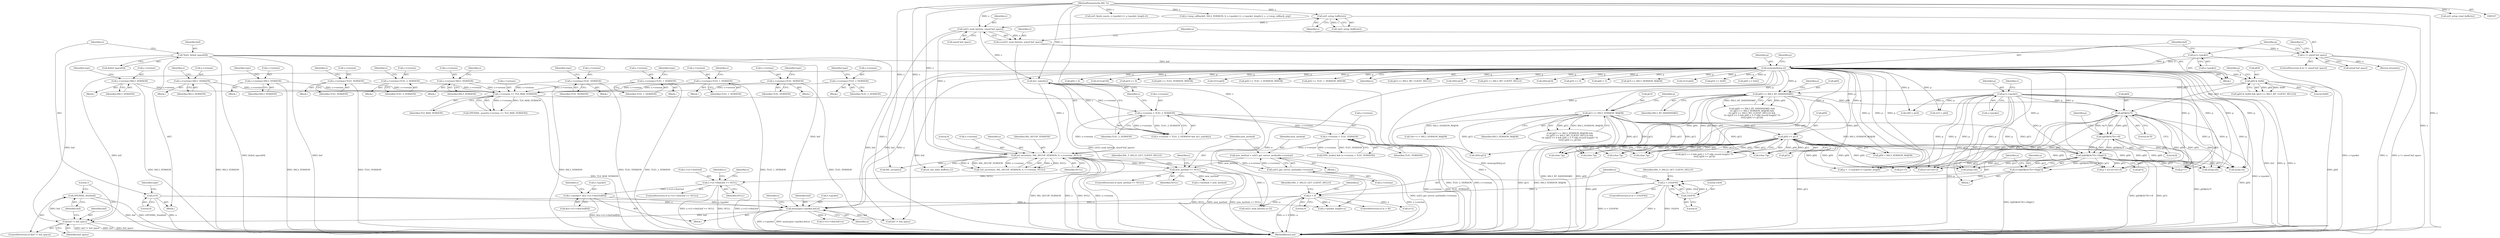 digraph "0_openssl_392fa7a952e97d82eac6958c81ed1e256e6b8ca5@API" {
"1001270" [label="(Call,OPENSSL_free(buf))"];
"1001267" [label="(Call,buf != buf_space)"];
"1000215" [label="(Call,memcpy(buf,p,n))"];
"1000152" [label="(Call,*buf= &(buf_space[0]))"];
"1000210" [label="(Call,p=s->packet)"];
"1000204" [label="(Call,n != sizeof buf_space)"];
"1000197" [label="(Call,n=ssl23_read_bytes(s, sizeof buf_space))"];
"1000199" [label="(Call,ssl23_read_bytes(s, sizeof buf_space))"];
"1000194" [label="(Call,ssl3_setup_buffers(s))"];
"1000148" [label="(MethodParameterIn,SSL *s)"];
"1001167" [label="(Call,memcpy(s->packet,buf,n))"];
"1001153" [label="(Call,s->packet= &(s->s3->rbuf.buf[0]))"];
"1001139" [label="(Call,s->s3->rbuf.buf == NULL)"];
"1001104" [label="(Call,new_method == NULL)"];
"1001097" [label="(Call,new_method = ssl23_get_server_method(s->version))"];
"1001099" [label="(Call,ssl23_get_server_method(s->version))"];
"1000723" [label="(Call,ssl_security(s, SSL_SECOP_VERSION, 0, s->version, NULL))"];
"1000701" [label="(Call,tls1_suiteb(s))"];
"1000696" [label="(Call,s->version < TLS1_2_VERSION)"];
"1000689" [label="(Call,s->version <= TLS_MAX_VERSION)"];
"1000606" [label="(Call,s->version=SSL3_VERSION)"];
"1000375" [label="(Call,s->version=SSL3_VERSION)"];
"1000588" [label="(Call,s->version=SSL3_VERSION)"];
"1000356" [label="(Call,s->version=TLS1_VERSION)"];
"1000312" [label="(Call,s->version=TLS1_2_VERSION)"];
"1000406" [label="(Call,s->version=SSL3_VERSION)"];
"1000623" [label="(Call,s->version=TLS1_VERSION)"];
"1000554" [label="(Call,s->version=TLS1_1_VERSION)"];
"1000337" [label="(Call,s->version=TLS1_1_VERSION)"];
"1000571" [label="(Call,s->version=TLS1_VERSION)"];
"1000531" [label="(Call,s->version=TLS1_2_VERSION)"];
"1000711" [label="(Call,s->version < TLS1_VERSION)"];
"1000167" [label="(Call,n=0)"];
"1000790" [label="(Call,n < 9)"];
"1000779" [label="(Call,n > (1024*4))"];
"1000765" [label="(Call,n=((p[0]&0x7f)<<8)|p[1])"];
"1000767" [label="(Call,((p[0]&0x7f)<<8)|p[1])"];
"1000768" [label="(Call,(p[0]&0x7f)<<8)"];
"1000769" [label="(Call,p[0]&0x7f)"];
"1000746" [label="(Call,p=s->packet)"];
"1000221" [label="(Call,p[0] & 0x80)"];
"1000430" [label="(Call,p[0] == SSL3_RT_HANDSHAKE)"];
"1000436" [label="(Call,p[1] == SSL3_VERSION_MAJOR)"];
"1000459" [label="(Call,p[9] >= p[1])"];
"1000781" [label="(Call,1024*4)"];
"1000481" [label="(Call,p[4] < 6)"];
"1000503" [label="(Call,v[1]=p[10])"];
"1000783" [label="(Literal,4)"];
"1001147" [label="(Identifier,NULL)"];
"1001268" [label="(Identifier,buf)"];
"1001151" [label="(Identifier,s)"];
"1000637" [label="(Call,(char *)p)"];
"1000782" [label="(Literal,1024)"];
"1000792" [label="(Literal,9)"];
"1000195" [label="(Identifier,s)"];
"1000811" [label="(Call,ssl3_finish_mac(s, s->packet+2, s->packet_length-2))"];
"1000200" [label="(Identifier,s)"];
"1001099" [label="(Call,ssl23_get_server_method(s->version))"];
"1000712" [label="(Call,s->version)"];
"1000747" [label="(Identifier,p)"];
"1000492" [label="(Call,p[9] > SSL3_VERSION_MAJOR)"];
"1000336" [label="(Block,)"];
"1001114" [label="(Identifier,s)"];
"1000711" [label="(Call,s->version < TLS1_VERSION)"];
"1000222" [label="(Call,p[0])"];
"1000765" [label="(Call,n=((p[0]&0x7f)<<8)|p[1])"];
"1000769" [label="(Call,p[0]&0x7f)"];
"1000572" [label="(Call,s->version)"];
"1000715" [label="(Identifier,TLS1_VERSION)"];
"1000537" [label="(Identifier,type)"];
"1001269" [label="(Identifier,buf_space)"];
"1000827" [label="(Call,s->msg_callback(0, SSL2_VERSION, 0, s->packet+2, s->packet_length-2, s, s->msg_callback_arg))"];
"1000606" [label="(Call,s->version=SSL3_VERSION)"];
"1000646" [label="(Call,(char *)p)"];
"1000220" [label="(Call,(p[0] & 0x80) && (p[2] == SSL2_MT_CLIENT_HELLO))"];
"1001177" [label="(Identifier,s)"];
"1001138" [label="(ControlStructure,if (s->s3->rbuf.buf == NULL))"];
"1001275" [label="(MethodReturn,int)"];
"1000689" [label="(Call,s->version <= TLS_MAX_VERSION)"];
"1000203" [label="(ControlStructure,if (n != sizeof buf_space))"];
"1000588" [label="(Call,s->version=SSL3_VERSION)"];
"1000449" [label="(Call,p[3] == 0)"];
"1000558" [label="(Identifier,TLS1_1_VERSION)"];
"1000776" [label="(Identifier,p)"];
"1000790" [label="(Call,n < 9)"];
"1000725" [label="(Identifier,SSL_SECOP_VERSION)"];
"1000774" [label="(Literal,8)"];
"1000746" [label="(Call,p=s->packet)"];
"1001008" [label="(Call,p+csl+sil+cl)"];
"1000587" [label="(Block,)"];
"1000292" [label="(Call,p[4] >= TLS1_VERSION_MINOR)"];
"1000312" [label="(Call,s->version=TLS1_2_VERSION)"];
"1000252" [label="(Call,v[1]=p[4])"];
"1000341" [label="(Identifier,TLS1_1_VERSION)"];
"1000460" [label="(Call,p[9])"];
"1001274" [label="(Literal,1)"];
"1000553" [label="(Block,)"];
"1000850" [label="(Call,p+=5)"];
"1000770" [label="(Call,p[0])"];
"1001167" [label="(Call,memcpy(s->packet,buf,n))"];
"1000300" [label="(Call,p[4] >= TLS1_2_VERSION_MINOR)"];
"1000444" [label="(Identifier,p)"];
"1000722" [label="(Call,!ssl_security(s, SSL_SECOP_VERSION, 0, s->version, NULL))"];
"1000678" [label="(Call,(char *)p)"];
"1000198" [label="(Identifier,n)"];
"1001119" [label="(Call,ssl_init_wbio_buffer(s,1))"];
"1000623" [label="(Call,s->version=TLS1_VERSION)"];
"1000197" [label="(Call,n=ssl23_read_bytes(s, sizeof buf_space))"];
"1000337" [label="(Call,s->version=TLS1_1_VERSION)"];
"1000709" [label="(Call,FIPS_mode() && (s->version < TLS1_VERSION))"];
"1001171" [label="(Identifier,buf)"];
"1000152" [label="(Call,*buf= &(buf_space[0]))"];
"1000325" [label="(Call,p[4] >= TLS1_1_VERSION_MINOR)"];
"1001169" [label="(Identifier,s)"];
"1000766" [label="(Identifier,n)"];
"1000753" [label="(Identifier,v)"];
"1000228" [label="(Identifier,p)"];
"1000182" [label="(Block,)"];
"1000410" [label="(Identifier,SSL3_VERSION)"];
"1000605" [label="(Block,)"];
"1000212" [label="(Call,s->packet)"];
"1000316" [label="(Identifier,TLS1_2_VERSION)"];
"1000311" [label="(Block,)"];
"1000435" [label="(Call,(p[1] == SSL3_VERSION_MAJOR) &&\n\t\t\t (p[5] == SSL3_MT_CLIENT_HELLO) &&\n\t\t\t ((p[3] == 0 && p[4] < 5 /* silly record length? */)\n\t\t\t\t|| (p[9] >= p[1])))"];
"1000218" [label="(Identifier,n)"];
"1001109" [label="(Identifier,SSL_F_SSL23_GET_CLIENT_HELLO)"];
"1000226" [label="(Call,p[2] == SSL2_MT_CLIENT_HELLO)"];
"1000194" [label="(Call,ssl3_setup_buffers(s))"];
"1000723" [label="(Call,ssl_security(s, SSL_SECOP_VERSION, 0, s->version, NULL))"];
"1001173" [label="(Call,s->s3->rbuf.left=n)"];
"1000430" [label="(Call,p[0] == SSL3_RT_HANDSHAKE)"];
"1000215" [label="(Call,memcpy(buf,p,n))"];
"1000575" [label="(Identifier,TLS1_VERSION)"];
"1000779" [label="(Call,n > (1024*4))"];
"1000245" [label="(Call,v[0]=p[3])"];
"1001106" [label="(Identifier,NULL)"];
"1000225" [label="(Literal,0x80)"];
"1001016" [label="(Call,p <  s->packet+s->packet_length)"];
"1000786" [label="(Identifier,SSL_F_SSL23_GET_CLIENT_HELLO)"];
"1000344" [label="(Identifier,s)"];
"1001127" [label="(Block,)"];
"1000442" [label="(Call,p[5] == SSL3_MT_CLIENT_HELLO)"];
"1001155" [label="(Identifier,s)"];
"1001267" [label="(Call,buf != buf_space)"];
"1000554" [label="(Call,s->version=TLS1_1_VERSION)"];
"1000205" [label="(Identifier,n)"];
"1000217" [label="(Identifier,p)"];
"1000663" [label="(Call,(char *)p)"];
"1000629" [label="(Identifier,type)"];
"1000594" [label="(Identifier,type)"];
"1000726" [label="(Literal,0)"];
"1000700" [label="(Identifier,TLS1_2_VERSION)"];
"1000277" [label="(Call,v[0]=p[3])"];
"1000856" [label="(Call,n2s(p,sil))"];
"1000778" [label="(ControlStructure,if (n > (1024*4)))"];
"1000438" [label="(Identifier,p)"];
"1000476" [label="(Call,p[3] == 0)"];
"1000169" [label="(Literal,0)"];
"1000789" [label="(ControlStructure,if (n < 9))"];
"1000781" [label="(Call,1024*4)"];
"1000313" [label="(Call,s->version)"];
"1000429" [label="(Call,(p[0] == SSL3_RT_HANDSHAKE) &&\n\t\t\t (p[1] == SSL3_VERSION_MAJOR) &&\n\t\t\t (p[5] == SSL3_MT_CLIENT_HELLO) &&\n\t\t\t ((p[3] == 0 && p[4] < 5 /* silly record length? */)\n\t\t\t\t|| (p[9] >= p[1])))"];
"1000767" [label="(Call,((p[0]&0x7f)<<8)|p[1])"];
"1000209" [label="(Identifier,n)"];
"1000201" [label="(Call,sizeof buf_space)"];
"1000204" [label="(Call,n != sizeof buf_space)"];
"1000758" [label="(Call,v[1] = p[4])"];
"1001100" [label="(Call,s->version)"];
"1000206" [label="(Call,sizeof buf_space)"];
"1000693" [label="(Identifier,TLS_MAX_VERSION)"];
"1000436" [label="(Call,p[1] == SSL3_VERSION_MAJOR)"];
"1000607" [label="(Call,s->version)"];
"1000375" [label="(Call,s->version=SSL3_VERSION)"];
"1000577" [label="(Identifier,type)"];
"1000780" [label="(Identifier,n)"];
"1000454" [label="(Call,p[4] < 5)"];
"1001104" [label="(Call,new_method == NULL)"];
"1000440" [label="(Identifier,SSL3_VERSION_MAJOR)"];
"1000773" [label="(Literal,0x7f)"];
"1000360" [label="(Identifier,TLS1_VERSION)"];
"1000148" [label="(MethodParameterIn,SSL *s)"];
"1000173" [label="(Identifier,type)"];
"1000167" [label="(Call,n=0)"];
"1000800" [label="(Call,ssl23_read_bytes(s,n+2))"];
"1000271" [label="(Call,p[3] == SSL3_VERSION_MAJOR)"];
"1000622" [label="(Block,)"];
"1000555" [label="(Call,s->version)"];
"1000467" [label="(Call,v[0]=p[1])"];
"1000463" [label="(Call,p[1])"];
"1000899" [label="(Call,*(d++) = SSL3_VERSION_MAJOR)"];
"1000223" [label="(Identifier,p)"];
"1000802" [label="(Call,n+2)"];
"1001105" [label="(Identifier,new_method)"];
"1001266" [label="(ControlStructure,if (buf != buf_space))"];
"1001097" [label="(Call,new_method = ssl23_get_server_method(s->version))"];
"1001153" [label="(Call,s->packet= &(s->s3->rbuf.buf[0]))"];
"1000624" [label="(Call,s->version)"];
"1000210" [label="(Call,p=s->packet)"];
"1000434" [label="(Identifier,SSL3_RT_HANDSHAKE)"];
"1001095" [label="(Block,)"];
"1000571" [label="(Call,s->version=TLS1_VERSION)"];
"1000859" [label="(Call,n2s(p,cl))"];
"1000459" [label="(Call,p[9] >= p[1])"];
"1000702" [label="(Identifier,s)"];
"1000199" [label="(Call,ssl23_read_bytes(s, sizeof buf_space))"];
"1000530" [label="(Block,)"];
"1001139" [label="(Call,s->s3->rbuf.buf == NULL)"];
"1000627" [label="(Identifier,TLS1_VERSION)"];
"1000727" [label="(Call,s->version)"];
"1000751" [label="(Call,v[0] = p[3])"];
"1000535" [label="(Identifier,TLS1_2_VERSION)"];
"1000319" [label="(Identifier,s)"];
"1000589" [label="(Call,s->version)"];
"1000570" [label="(Block,)"];
"1000447" [label="(Call,(p[3] == 0 && p[4] < 5 /* silly record length? */)\n\t\t\t\t|| (p[9] >= p[1]))"];
"1001006" [label="(Call,p = p+csl+sil+cl)"];
"1000357" [label="(Call,s->version)"];
"1000406" [label="(Call,s->version=SSL3_VERSION)"];
"1000211" [label="(Identifier,p)"];
"1000437" [label="(Call,p[1])"];
"1000284" [label="(Call,v[1]=p[4])"];
"1000363" [label="(Identifier,s)"];
"1000655" [label="(Call,(char *)p)"];
"1000374" [label="(Block,)"];
"1000531" [label="(Call,s->version=TLS1_2_VERSION)"];
"1000376" [label="(Call,s->version)"];
"1000853" [label="(Call,n2s(p,csl))"];
"1000216" [label="(Identifier,buf)"];
"1001263" [label="(Call,SSL_accept(s))"];
"1001157" [label="(Call,&(s->s3->rbuf.buf[0]))"];
"1000413" [label="(Identifier,s)"];
"1000695" [label="(Call,s->version < TLS1_2_VERSION && tls1_suiteb(s))"];
"1000610" [label="(Identifier,SSL3_VERSION)"];
"1000696" [label="(Call,s->version < TLS1_2_VERSION)"];
"1000775" [label="(Call,p[1])"];
"1000560" [label="(Identifier,type)"];
"1000532" [label="(Call,s->version)"];
"1000592" [label="(Identifier,SSL3_VERSION)"];
"1000221" [label="(Call,p[0] & 0x80)"];
"1001133" [label="(Call,s->packet_length=n)"];
"1000379" [label="(Identifier,SSL3_VERSION)"];
"1000612" [label="(Identifier,type)"];
"1000153" [label="(Identifier,buf)"];
"1000208" [label="(Return,return(n);)"];
"1000382" [label="(Identifier,s)"];
"1000690" [label="(Call,s->version)"];
"1000338" [label="(Call,s->version)"];
"1001168" [label="(Call,s->packet)"];
"1001098" [label="(Identifier,new_method)"];
"1001150" [label="(Call,ssl3_setup_read_buffer(s))"];
"1000799" [label="(Identifier,j)"];
"1001270" [label="(Call,OPENSSL_free(buf))"];
"1000355" [label="(Block,)"];
"1001154" [label="(Call,s->packet)"];
"1000234" [label="(Call,p[3] == 0x00)"];
"1000697" [label="(Call,s->version)"];
"1001140" [label="(Call,s->s3->rbuf.buf)"];
"1000748" [label="(Call,s->packet)"];
"1000730" [label="(Identifier,NULL)"];
"1000407" [label="(Call,s->version)"];
"1000742" [label="(Block,)"];
"1001271" [label="(Identifier,buf)"];
"1001172" [label="(Identifier,n)"];
"1001257" [label="(Call,buf != buf_space)"];
"1000431" [label="(Call,p[0])"];
"1000168" [label="(Identifier,n)"];
"1001112" [label="(Call,s->method = new_method)"];
"1000768" [label="(Call,(p[0]&0x7f)<<8)"];
"1000701" [label="(Call,tls1_suiteb(s))"];
"1000154" [label="(Call,&(buf_space[0]))"];
"1000405" [label="(Block,)"];
"1000795" [label="(Identifier,SSL_F_SSL23_GET_CLIENT_HELLO)"];
"1001031" [label="(Call,p++)"];
"1000791" [label="(Identifier,n)"];
"1000149" [label="(Block,)"];
"1001103" [label="(ControlStructure,if (new_method == NULL))"];
"1000688" [label="(Call,OPENSSL_assert(s->version <= TLS_MAX_VERSION))"];
"1000193" [label="(Call,!ssl3_setup_buffers(s))"];
"1000356" [label="(Call,s->version=TLS1_VERSION)"];
"1000724" [label="(Identifier,s)"];
"1000239" [label="(Call,p[4] == 0x02)"];
"1001270" -> "1001266"  [label="AST: "];
"1001270" -> "1001271"  [label="CFG: "];
"1001271" -> "1001270"  [label="AST: "];
"1001274" -> "1001270"  [label="CFG: "];
"1001270" -> "1001275"  [label="DDG: OPENSSL_free(buf)"];
"1001270" -> "1001275"  [label="DDG: buf"];
"1001267" -> "1001270"  [label="DDG: buf"];
"1001267" -> "1001266"  [label="AST: "];
"1001267" -> "1001269"  [label="CFG: "];
"1001268" -> "1001267"  [label="AST: "];
"1001269" -> "1001267"  [label="AST: "];
"1001271" -> "1001267"  [label="CFG: "];
"1001274" -> "1001267"  [label="CFG: "];
"1001267" -> "1001275"  [label="DDG: buf != buf_space"];
"1001267" -> "1001275"  [label="DDG: buf"];
"1001267" -> "1001275"  [label="DDG: buf_space"];
"1000215" -> "1001267"  [label="DDG: buf"];
"1000152" -> "1001267"  [label="DDG: buf"];
"1001167" -> "1001267"  [label="DDG: buf"];
"1000215" -> "1000182"  [label="AST: "];
"1000215" -> "1000218"  [label="CFG: "];
"1000216" -> "1000215"  [label="AST: "];
"1000217" -> "1000215"  [label="AST: "];
"1000218" -> "1000215"  [label="AST: "];
"1000223" -> "1000215"  [label="CFG: "];
"1000215" -> "1001275"  [label="DDG: buf"];
"1000215" -> "1001275"  [label="DDG: p"];
"1000215" -> "1001275"  [label="DDG: n"];
"1000215" -> "1001275"  [label="DDG: memcpy(buf,p,n)"];
"1000152" -> "1000215"  [label="DDG: buf"];
"1000210" -> "1000215"  [label="DDG: p"];
"1000204" -> "1000215"  [label="DDG: n"];
"1000215" -> "1000221"  [label="DDG: p"];
"1000215" -> "1000226"  [label="DDG: p"];
"1000215" -> "1000234"  [label="DDG: p"];
"1000215" -> "1000239"  [label="DDG: p"];
"1000215" -> "1000245"  [label="DDG: p"];
"1000215" -> "1000252"  [label="DDG: p"];
"1000215" -> "1000271"  [label="DDG: p"];
"1000215" -> "1000277"  [label="DDG: p"];
"1000215" -> "1000284"  [label="DDG: p"];
"1000215" -> "1000292"  [label="DDG: p"];
"1000215" -> "1000300"  [label="DDG: p"];
"1000215" -> "1000325"  [label="DDG: p"];
"1000215" -> "1000430"  [label="DDG: p"];
"1000215" -> "1000436"  [label="DDG: p"];
"1000215" -> "1000442"  [label="DDG: p"];
"1000215" -> "1000449"  [label="DDG: p"];
"1000215" -> "1000454"  [label="DDG: p"];
"1000215" -> "1000459"  [label="DDG: p"];
"1000215" -> "1000467"  [label="DDG: p"];
"1000215" -> "1000476"  [label="DDG: p"];
"1000215" -> "1000481"  [label="DDG: p"];
"1000215" -> "1000492"  [label="DDG: p"];
"1000215" -> "1000503"  [label="DDG: p"];
"1000215" -> "1000637"  [label="DDG: p"];
"1000215" -> "1000751"  [label="DDG: p"];
"1000215" -> "1000758"  [label="DDG: p"];
"1000215" -> "1000767"  [label="DDG: p"];
"1000215" -> "1000850"  [label="DDG: p"];
"1000215" -> "1000853"  [label="DDG: p"];
"1000215" -> "1000856"  [label="DDG: p"];
"1000215" -> "1000859"  [label="DDG: p"];
"1000215" -> "1001006"  [label="DDG: p"];
"1000215" -> "1001008"  [label="DDG: p"];
"1000215" -> "1001016"  [label="DDG: p"];
"1000215" -> "1001031"  [label="DDG: p"];
"1000215" -> "1001133"  [label="DDG: n"];
"1000215" -> "1001167"  [label="DDG: buf"];
"1000215" -> "1001167"  [label="DDG: n"];
"1000215" -> "1001257"  [label="DDG: buf"];
"1000152" -> "1000149"  [label="AST: "];
"1000152" -> "1000154"  [label="CFG: "];
"1000153" -> "1000152"  [label="AST: "];
"1000154" -> "1000152"  [label="AST: "];
"1000168" -> "1000152"  [label="CFG: "];
"1000152" -> "1001275"  [label="DDG: buf"];
"1000152" -> "1001275"  [label="DDG: &(buf_space[0])"];
"1000152" -> "1001167"  [label="DDG: buf"];
"1000152" -> "1001257"  [label="DDG: buf"];
"1000210" -> "1000182"  [label="AST: "];
"1000210" -> "1000212"  [label="CFG: "];
"1000211" -> "1000210"  [label="AST: "];
"1000212" -> "1000210"  [label="AST: "];
"1000216" -> "1000210"  [label="CFG: "];
"1000210" -> "1001275"  [label="DDG: s->packet"];
"1000204" -> "1000203"  [label="AST: "];
"1000204" -> "1000206"  [label="CFG: "];
"1000205" -> "1000204"  [label="AST: "];
"1000206" -> "1000204"  [label="AST: "];
"1000209" -> "1000204"  [label="CFG: "];
"1000211" -> "1000204"  [label="CFG: "];
"1000204" -> "1001275"  [label="DDG: n"];
"1000204" -> "1001275"  [label="DDG: n != sizeof buf_space"];
"1000197" -> "1000204"  [label="DDG: n"];
"1000204" -> "1000208"  [label="DDG: n"];
"1000197" -> "1000182"  [label="AST: "];
"1000197" -> "1000199"  [label="CFG: "];
"1000198" -> "1000197"  [label="AST: "];
"1000199" -> "1000197"  [label="AST: "];
"1000205" -> "1000197"  [label="CFG: "];
"1000197" -> "1001275"  [label="DDG: ssl23_read_bytes(s, sizeof buf_space)"];
"1000199" -> "1000197"  [label="DDG: s"];
"1000199" -> "1000201"  [label="CFG: "];
"1000200" -> "1000199"  [label="AST: "];
"1000201" -> "1000199"  [label="AST: "];
"1000199" -> "1001275"  [label="DDG: s"];
"1000194" -> "1000199"  [label="DDG: s"];
"1000148" -> "1000199"  [label="DDG: s"];
"1000199" -> "1000701"  [label="DDG: s"];
"1000199" -> "1000723"  [label="DDG: s"];
"1000194" -> "1000193"  [label="AST: "];
"1000194" -> "1000195"  [label="CFG: "];
"1000195" -> "1000194"  [label="AST: "];
"1000193" -> "1000194"  [label="CFG: "];
"1000194" -> "1001275"  [label="DDG: s"];
"1000194" -> "1000193"  [label="DDG: s"];
"1000148" -> "1000194"  [label="DDG: s"];
"1000148" -> "1000147"  [label="AST: "];
"1000148" -> "1001275"  [label="DDG: s"];
"1000148" -> "1000701"  [label="DDG: s"];
"1000148" -> "1000723"  [label="DDG: s"];
"1000148" -> "1000800"  [label="DDG: s"];
"1000148" -> "1000811"  [label="DDG: s"];
"1000148" -> "1000827"  [label="DDG: s"];
"1000148" -> "1001119"  [label="DDG: s"];
"1000148" -> "1001150"  [label="DDG: s"];
"1000148" -> "1001263"  [label="DDG: s"];
"1001167" -> "1001127"  [label="AST: "];
"1001167" -> "1001172"  [label="CFG: "];
"1001168" -> "1001167"  [label="AST: "];
"1001171" -> "1001167"  [label="AST: "];
"1001172" -> "1001167"  [label="AST: "];
"1001177" -> "1001167"  [label="CFG: "];
"1001167" -> "1001275"  [label="DDG: memcpy(s->packet,buf,n)"];
"1001167" -> "1001275"  [label="DDG: s->packet"];
"1001153" -> "1001167"  [label="DDG: s->packet"];
"1000167" -> "1001167"  [label="DDG: n"];
"1000790" -> "1001167"  [label="DDG: n"];
"1001167" -> "1001173"  [label="DDG: n"];
"1001167" -> "1001257"  [label="DDG: buf"];
"1001153" -> "1001127"  [label="AST: "];
"1001153" -> "1001157"  [label="CFG: "];
"1001154" -> "1001153"  [label="AST: "];
"1001157" -> "1001153"  [label="AST: "];
"1001169" -> "1001153"  [label="CFG: "];
"1001153" -> "1001275"  [label="DDG: &(s->s3->rbuf.buf[0])"];
"1001139" -> "1001153"  [label="DDG: s->s3->rbuf.buf"];
"1001139" -> "1001138"  [label="AST: "];
"1001139" -> "1001147"  [label="CFG: "];
"1001140" -> "1001139"  [label="AST: "];
"1001147" -> "1001139"  [label="AST: "];
"1001151" -> "1001139"  [label="CFG: "];
"1001155" -> "1001139"  [label="CFG: "];
"1001139" -> "1001275"  [label="DDG: s->s3->rbuf.buf"];
"1001139" -> "1001275"  [label="DDG: s->s3->rbuf.buf == NULL"];
"1001139" -> "1001275"  [label="DDG: NULL"];
"1001104" -> "1001139"  [label="DDG: NULL"];
"1001104" -> "1001103"  [label="AST: "];
"1001104" -> "1001106"  [label="CFG: "];
"1001105" -> "1001104"  [label="AST: "];
"1001106" -> "1001104"  [label="AST: "];
"1001109" -> "1001104"  [label="CFG: "];
"1001114" -> "1001104"  [label="CFG: "];
"1001104" -> "1001275"  [label="DDG: new_method"];
"1001104" -> "1001275"  [label="DDG: new_method == NULL"];
"1001104" -> "1001275"  [label="DDG: NULL"];
"1001097" -> "1001104"  [label="DDG: new_method"];
"1000723" -> "1001104"  [label="DDG: NULL"];
"1001104" -> "1001112"  [label="DDG: new_method"];
"1001097" -> "1001095"  [label="AST: "];
"1001097" -> "1001099"  [label="CFG: "];
"1001098" -> "1001097"  [label="AST: "];
"1001099" -> "1001097"  [label="AST: "];
"1001105" -> "1001097"  [label="CFG: "];
"1001097" -> "1001275"  [label="DDG: ssl23_get_server_method(s->version)"];
"1001099" -> "1001097"  [label="DDG: s->version"];
"1001099" -> "1001100"  [label="CFG: "];
"1001100" -> "1001099"  [label="AST: "];
"1001099" -> "1001275"  [label="DDG: s->version"];
"1000723" -> "1001099"  [label="DDG: s->version"];
"1000723" -> "1000722"  [label="AST: "];
"1000723" -> "1000730"  [label="CFG: "];
"1000724" -> "1000723"  [label="AST: "];
"1000725" -> "1000723"  [label="AST: "];
"1000726" -> "1000723"  [label="AST: "];
"1000727" -> "1000723"  [label="AST: "];
"1000730" -> "1000723"  [label="AST: "];
"1000722" -> "1000723"  [label="CFG: "];
"1000723" -> "1001275"  [label="DDG: s"];
"1000723" -> "1001275"  [label="DDG: NULL"];
"1000723" -> "1001275"  [label="DDG: s->version"];
"1000723" -> "1001275"  [label="DDG: SSL_SECOP_VERSION"];
"1000723" -> "1000722"  [label="DDG: s"];
"1000723" -> "1000722"  [label="DDG: NULL"];
"1000723" -> "1000722"  [label="DDG: 0"];
"1000723" -> "1000722"  [label="DDG: SSL_SECOP_VERSION"];
"1000723" -> "1000722"  [label="DDG: s->version"];
"1000701" -> "1000723"  [label="DDG: s"];
"1000696" -> "1000723"  [label="DDG: s->version"];
"1000711" -> "1000723"  [label="DDG: s->version"];
"1000723" -> "1000800"  [label="DDG: s"];
"1000723" -> "1001119"  [label="DDG: s"];
"1000723" -> "1001263"  [label="DDG: s"];
"1000701" -> "1000695"  [label="AST: "];
"1000701" -> "1000702"  [label="CFG: "];
"1000702" -> "1000701"  [label="AST: "];
"1000695" -> "1000701"  [label="CFG: "];
"1000701" -> "1001275"  [label="DDG: s"];
"1000701" -> "1000695"  [label="DDG: s"];
"1000696" -> "1000695"  [label="AST: "];
"1000696" -> "1000700"  [label="CFG: "];
"1000697" -> "1000696"  [label="AST: "];
"1000700" -> "1000696"  [label="AST: "];
"1000702" -> "1000696"  [label="CFG: "];
"1000695" -> "1000696"  [label="CFG: "];
"1000696" -> "1001275"  [label="DDG: TLS1_2_VERSION"];
"1000696" -> "1001275"  [label="DDG: s->version"];
"1000696" -> "1000695"  [label="DDG: s->version"];
"1000696" -> "1000695"  [label="DDG: TLS1_2_VERSION"];
"1000689" -> "1000696"  [label="DDG: s->version"];
"1000696" -> "1000711"  [label="DDG: s->version"];
"1000689" -> "1000688"  [label="AST: "];
"1000689" -> "1000693"  [label="CFG: "];
"1000690" -> "1000689"  [label="AST: "];
"1000693" -> "1000689"  [label="AST: "];
"1000688" -> "1000689"  [label="CFG: "];
"1000689" -> "1001275"  [label="DDG: TLS_MAX_VERSION"];
"1000689" -> "1000688"  [label="DDG: s->version"];
"1000689" -> "1000688"  [label="DDG: TLS_MAX_VERSION"];
"1000606" -> "1000689"  [label="DDG: s->version"];
"1000375" -> "1000689"  [label="DDG: s->version"];
"1000588" -> "1000689"  [label="DDG: s->version"];
"1000356" -> "1000689"  [label="DDG: s->version"];
"1000312" -> "1000689"  [label="DDG: s->version"];
"1000406" -> "1000689"  [label="DDG: s->version"];
"1000623" -> "1000689"  [label="DDG: s->version"];
"1000554" -> "1000689"  [label="DDG: s->version"];
"1000337" -> "1000689"  [label="DDG: s->version"];
"1000571" -> "1000689"  [label="DDG: s->version"];
"1000531" -> "1000689"  [label="DDG: s->version"];
"1000606" -> "1000605"  [label="AST: "];
"1000606" -> "1000610"  [label="CFG: "];
"1000607" -> "1000606"  [label="AST: "];
"1000610" -> "1000606"  [label="AST: "];
"1000612" -> "1000606"  [label="CFG: "];
"1000606" -> "1001275"  [label="DDG: SSL3_VERSION"];
"1000375" -> "1000374"  [label="AST: "];
"1000375" -> "1000379"  [label="CFG: "];
"1000376" -> "1000375"  [label="AST: "];
"1000379" -> "1000375"  [label="AST: "];
"1000382" -> "1000375"  [label="CFG: "];
"1000375" -> "1001275"  [label="DDG: SSL3_VERSION"];
"1000588" -> "1000587"  [label="AST: "];
"1000588" -> "1000592"  [label="CFG: "];
"1000589" -> "1000588"  [label="AST: "];
"1000592" -> "1000588"  [label="AST: "];
"1000594" -> "1000588"  [label="CFG: "];
"1000588" -> "1001275"  [label="DDG: SSL3_VERSION"];
"1000356" -> "1000355"  [label="AST: "];
"1000356" -> "1000360"  [label="CFG: "];
"1000357" -> "1000356"  [label="AST: "];
"1000360" -> "1000356"  [label="AST: "];
"1000363" -> "1000356"  [label="CFG: "];
"1000356" -> "1001275"  [label="DDG: TLS1_VERSION"];
"1000312" -> "1000311"  [label="AST: "];
"1000312" -> "1000316"  [label="CFG: "];
"1000313" -> "1000312"  [label="AST: "];
"1000316" -> "1000312"  [label="AST: "];
"1000319" -> "1000312"  [label="CFG: "];
"1000406" -> "1000405"  [label="AST: "];
"1000406" -> "1000410"  [label="CFG: "];
"1000407" -> "1000406"  [label="AST: "];
"1000410" -> "1000406"  [label="AST: "];
"1000413" -> "1000406"  [label="CFG: "];
"1000406" -> "1001275"  [label="DDG: SSL3_VERSION"];
"1000623" -> "1000622"  [label="AST: "];
"1000623" -> "1000627"  [label="CFG: "];
"1000624" -> "1000623"  [label="AST: "];
"1000627" -> "1000623"  [label="AST: "];
"1000629" -> "1000623"  [label="CFG: "];
"1000623" -> "1001275"  [label="DDG: TLS1_VERSION"];
"1000554" -> "1000553"  [label="AST: "];
"1000554" -> "1000558"  [label="CFG: "];
"1000555" -> "1000554"  [label="AST: "];
"1000558" -> "1000554"  [label="AST: "];
"1000560" -> "1000554"  [label="CFG: "];
"1000554" -> "1001275"  [label="DDG: TLS1_1_VERSION"];
"1000337" -> "1000336"  [label="AST: "];
"1000337" -> "1000341"  [label="CFG: "];
"1000338" -> "1000337"  [label="AST: "];
"1000341" -> "1000337"  [label="AST: "];
"1000344" -> "1000337"  [label="CFG: "];
"1000337" -> "1001275"  [label="DDG: TLS1_1_VERSION"];
"1000571" -> "1000570"  [label="AST: "];
"1000571" -> "1000575"  [label="CFG: "];
"1000572" -> "1000571"  [label="AST: "];
"1000575" -> "1000571"  [label="AST: "];
"1000577" -> "1000571"  [label="CFG: "];
"1000571" -> "1001275"  [label="DDG: TLS1_VERSION"];
"1000531" -> "1000530"  [label="AST: "];
"1000531" -> "1000535"  [label="CFG: "];
"1000532" -> "1000531"  [label="AST: "];
"1000535" -> "1000531"  [label="AST: "];
"1000537" -> "1000531"  [label="CFG: "];
"1000711" -> "1000709"  [label="AST: "];
"1000711" -> "1000715"  [label="CFG: "];
"1000712" -> "1000711"  [label="AST: "];
"1000715" -> "1000711"  [label="AST: "];
"1000709" -> "1000711"  [label="CFG: "];
"1000711" -> "1001275"  [label="DDG: TLS1_VERSION"];
"1000711" -> "1001275"  [label="DDG: s->version"];
"1000711" -> "1000709"  [label="DDG: s->version"];
"1000711" -> "1000709"  [label="DDG: TLS1_VERSION"];
"1000167" -> "1000149"  [label="AST: "];
"1000167" -> "1000169"  [label="CFG: "];
"1000168" -> "1000167"  [label="AST: "];
"1000169" -> "1000167"  [label="AST: "];
"1000173" -> "1000167"  [label="CFG: "];
"1000167" -> "1001275"  [label="DDG: n"];
"1000167" -> "1001133"  [label="DDG: n"];
"1000790" -> "1000789"  [label="AST: "];
"1000790" -> "1000792"  [label="CFG: "];
"1000791" -> "1000790"  [label="AST: "];
"1000792" -> "1000790"  [label="AST: "];
"1000795" -> "1000790"  [label="CFG: "];
"1000799" -> "1000790"  [label="CFG: "];
"1000790" -> "1001275"  [label="DDG: n"];
"1000790" -> "1001275"  [label="DDG: n < 9"];
"1000779" -> "1000790"  [label="DDG: n"];
"1000790" -> "1000800"  [label="DDG: n"];
"1000790" -> "1000802"  [label="DDG: n"];
"1000790" -> "1001133"  [label="DDG: n"];
"1000779" -> "1000778"  [label="AST: "];
"1000779" -> "1000781"  [label="CFG: "];
"1000780" -> "1000779"  [label="AST: "];
"1000781" -> "1000779"  [label="AST: "];
"1000786" -> "1000779"  [label="CFG: "];
"1000791" -> "1000779"  [label="CFG: "];
"1000779" -> "1001275"  [label="DDG: n"];
"1000779" -> "1001275"  [label="DDG: 1024*4"];
"1000779" -> "1001275"  [label="DDG: n > (1024*4)"];
"1000765" -> "1000779"  [label="DDG: n"];
"1000781" -> "1000779"  [label="DDG: 1024"];
"1000781" -> "1000779"  [label="DDG: 4"];
"1000765" -> "1000742"  [label="AST: "];
"1000765" -> "1000767"  [label="CFG: "];
"1000766" -> "1000765"  [label="AST: "];
"1000767" -> "1000765"  [label="AST: "];
"1000780" -> "1000765"  [label="CFG: "];
"1000765" -> "1001275"  [label="DDG: ((p[0]&0x7f)<<8)|p[1]"];
"1000767" -> "1000765"  [label="DDG: (p[0]&0x7f)<<8"];
"1000767" -> "1000765"  [label="DDG: p[1]"];
"1000767" -> "1000775"  [label="CFG: "];
"1000768" -> "1000767"  [label="AST: "];
"1000775" -> "1000767"  [label="AST: "];
"1000767" -> "1001275"  [label="DDG: (p[0]&0x7f)<<8"];
"1000767" -> "1001275"  [label="DDG: p[1]"];
"1000768" -> "1000767"  [label="DDG: p[0]&0x7f"];
"1000768" -> "1000767"  [label="DDG: 8"];
"1000436" -> "1000767"  [label="DDG: p[1]"];
"1000746" -> "1000767"  [label="DDG: p"];
"1000459" -> "1000767"  [label="DDG: p[1]"];
"1000767" -> "1000850"  [label="DDG: p[1]"];
"1000767" -> "1000853"  [label="DDG: p[1]"];
"1000767" -> "1000856"  [label="DDG: p[1]"];
"1000767" -> "1000859"  [label="DDG: p[1]"];
"1000767" -> "1001006"  [label="DDG: p[1]"];
"1000767" -> "1001008"  [label="DDG: p[1]"];
"1000767" -> "1001016"  [label="DDG: p[1]"];
"1000767" -> "1001031"  [label="DDG: p[1]"];
"1000768" -> "1000774"  [label="CFG: "];
"1000769" -> "1000768"  [label="AST: "];
"1000774" -> "1000768"  [label="AST: "];
"1000776" -> "1000768"  [label="CFG: "];
"1000768" -> "1001275"  [label="DDG: p[0]&0x7f"];
"1000769" -> "1000768"  [label="DDG: p[0]"];
"1000769" -> "1000768"  [label="DDG: 0x7f"];
"1000769" -> "1000773"  [label="CFG: "];
"1000770" -> "1000769"  [label="AST: "];
"1000773" -> "1000769"  [label="AST: "];
"1000774" -> "1000769"  [label="CFG: "];
"1000769" -> "1001275"  [label="DDG: p[0]"];
"1000746" -> "1000769"  [label="DDG: p"];
"1000221" -> "1000769"  [label="DDG: p[0]"];
"1000430" -> "1000769"  [label="DDG: p[0]"];
"1000769" -> "1000850"  [label="DDG: p[0]"];
"1000769" -> "1000853"  [label="DDG: p[0]"];
"1000769" -> "1000856"  [label="DDG: p[0]"];
"1000769" -> "1000859"  [label="DDG: p[0]"];
"1000769" -> "1001006"  [label="DDG: p[0]"];
"1000769" -> "1001008"  [label="DDG: p[0]"];
"1000769" -> "1001016"  [label="DDG: p[0]"];
"1000769" -> "1001031"  [label="DDG: p[0]"];
"1000746" -> "1000742"  [label="AST: "];
"1000746" -> "1000748"  [label="CFG: "];
"1000747" -> "1000746"  [label="AST: "];
"1000748" -> "1000746"  [label="AST: "];
"1000753" -> "1000746"  [label="CFG: "];
"1000746" -> "1001275"  [label="DDG: s->packet"];
"1000746" -> "1001275"  [label="DDG: p"];
"1000746" -> "1000751"  [label="DDG: p"];
"1000746" -> "1000758"  [label="DDG: p"];
"1000746" -> "1000850"  [label="DDG: p"];
"1000746" -> "1000853"  [label="DDG: p"];
"1000746" -> "1000856"  [label="DDG: p"];
"1000746" -> "1000859"  [label="DDG: p"];
"1000746" -> "1001006"  [label="DDG: p"];
"1000746" -> "1001008"  [label="DDG: p"];
"1000746" -> "1001016"  [label="DDG: p"];
"1000746" -> "1001031"  [label="DDG: p"];
"1000221" -> "1000220"  [label="AST: "];
"1000221" -> "1000225"  [label="CFG: "];
"1000222" -> "1000221"  [label="AST: "];
"1000225" -> "1000221"  [label="AST: "];
"1000228" -> "1000221"  [label="CFG: "];
"1000220" -> "1000221"  [label="CFG: "];
"1000221" -> "1001275"  [label="DDG: p[0]"];
"1000221" -> "1000220"  [label="DDG: p[0]"];
"1000221" -> "1000220"  [label="DDG: 0x80"];
"1000221" -> "1000430"  [label="DDG: p[0]"];
"1000430" -> "1000429"  [label="AST: "];
"1000430" -> "1000434"  [label="CFG: "];
"1000431" -> "1000430"  [label="AST: "];
"1000434" -> "1000430"  [label="AST: "];
"1000438" -> "1000430"  [label="CFG: "];
"1000429" -> "1000430"  [label="CFG: "];
"1000430" -> "1001275"  [label="DDG: SSL3_RT_HANDSHAKE"];
"1000430" -> "1001275"  [label="DDG: p[0]"];
"1000430" -> "1000429"  [label="DDG: p[0]"];
"1000430" -> "1000429"  [label="DDG: SSL3_RT_HANDSHAKE"];
"1000430" -> "1000637"  [label="DDG: p[0]"];
"1000430" -> "1000646"  [label="DDG: p[0]"];
"1000430" -> "1000655"  [label="DDG: p[0]"];
"1000430" -> "1000663"  [label="DDG: p[0]"];
"1000430" -> "1000678"  [label="DDG: p[0]"];
"1000436" -> "1000435"  [label="AST: "];
"1000436" -> "1000440"  [label="CFG: "];
"1000437" -> "1000436"  [label="AST: "];
"1000440" -> "1000436"  [label="AST: "];
"1000444" -> "1000436"  [label="CFG: "];
"1000435" -> "1000436"  [label="CFG: "];
"1000436" -> "1001275"  [label="DDG: p[1]"];
"1000436" -> "1001275"  [label="DDG: SSL3_VERSION_MAJOR"];
"1000436" -> "1000435"  [label="DDG: p[1]"];
"1000436" -> "1000435"  [label="DDG: SSL3_VERSION_MAJOR"];
"1000436" -> "1000459"  [label="DDG: p[1]"];
"1000436" -> "1000467"  [label="DDG: p[1]"];
"1000436" -> "1000492"  [label="DDG: SSL3_VERSION_MAJOR"];
"1000436" -> "1000637"  [label="DDG: p[1]"];
"1000436" -> "1000646"  [label="DDG: p[1]"];
"1000436" -> "1000655"  [label="DDG: p[1]"];
"1000436" -> "1000663"  [label="DDG: p[1]"];
"1000436" -> "1000678"  [label="DDG: p[1]"];
"1000436" -> "1000899"  [label="DDG: SSL3_VERSION_MAJOR"];
"1000459" -> "1000447"  [label="AST: "];
"1000459" -> "1000463"  [label="CFG: "];
"1000460" -> "1000459"  [label="AST: "];
"1000463" -> "1000459"  [label="AST: "];
"1000447" -> "1000459"  [label="CFG: "];
"1000459" -> "1001275"  [label="DDG: p[9]"];
"1000459" -> "1001275"  [label="DDG: p[1]"];
"1000459" -> "1000447"  [label="DDG: p[9]"];
"1000459" -> "1000447"  [label="DDG: p[1]"];
"1000459" -> "1000467"  [label="DDG: p[1]"];
"1000459" -> "1000492"  [label="DDG: p[9]"];
"1000459" -> "1000637"  [label="DDG: p[9]"];
"1000459" -> "1000637"  [label="DDG: p[1]"];
"1000459" -> "1000646"  [label="DDG: p[9]"];
"1000459" -> "1000646"  [label="DDG: p[1]"];
"1000459" -> "1000655"  [label="DDG: p[9]"];
"1000459" -> "1000655"  [label="DDG: p[1]"];
"1000459" -> "1000663"  [label="DDG: p[9]"];
"1000459" -> "1000663"  [label="DDG: p[1]"];
"1000459" -> "1000678"  [label="DDG: p[9]"];
"1000459" -> "1000678"  [label="DDG: p[1]"];
"1000459" -> "1000850"  [label="DDG: p[9]"];
"1000459" -> "1000853"  [label="DDG: p[9]"];
"1000459" -> "1000856"  [label="DDG: p[9]"];
"1000459" -> "1000859"  [label="DDG: p[9]"];
"1000459" -> "1001006"  [label="DDG: p[9]"];
"1000459" -> "1001008"  [label="DDG: p[9]"];
"1000459" -> "1001016"  [label="DDG: p[9]"];
"1000459" -> "1001031"  [label="DDG: p[9]"];
"1000781" -> "1000783"  [label="CFG: "];
"1000782" -> "1000781"  [label="AST: "];
"1000783" -> "1000781"  [label="AST: "];
}
